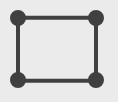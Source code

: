 <mxfile version="25.0.1">
  <diagram name="第 1 页" id="VX8x2q7U5yT6BQhmhuAg">
    <mxGraphModel dx="340" dy="234" grid="1" gridSize="3.937" guides="1" tooltips="1" connect="1" arrows="1" fold="1" page="1" pageScale="1" pageWidth="48" pageHeight="48" background="#EBEBEB" math="0" shadow="0">
      <root>
        <mxCell id="0" />
        <mxCell id="1" parent="0" />
        <mxCell id="0_gwqDR6uOI-ZqowBwxX-2" value="" style="endArrow=oval;html=1;rounded=0;strokeWidth=2;startArrow=oval;startFill=1;endFill=1;strokeColor=#404040;" parent="1" edge="1">
          <mxGeometry width="50" height="50" relative="1" as="geometry">
            <mxPoint x="4" y="39" as="sourcePoint" />
            <mxPoint x="4" y="8" as="targetPoint" />
          </mxGeometry>
        </mxCell>
        <mxCell id="0_gwqDR6uOI-ZqowBwxX-3" value="" style="endArrow=oval;html=1;rounded=0;strokeWidth=2;startArrow=oval;startFill=1;endFill=1;strokeColor=#404040;" parent="1" edge="1">
          <mxGeometry width="50" height="50" relative="1" as="geometry">
            <mxPoint x="43" y="39" as="sourcePoint" />
            <mxPoint x="43" y="8" as="targetPoint" />
          </mxGeometry>
        </mxCell>
        <mxCell id="0_gwqDR6uOI-ZqowBwxX-4" value="" style="endArrow=none;html=1;rounded=0;strokeWidth=2;strokeColor=#404040;" parent="1" edge="1">
          <mxGeometry width="50" height="50" relative="1" as="geometry">
            <mxPoint x="43" y="7.87" as="sourcePoint" />
            <mxPoint x="4" y="7.87" as="targetPoint" />
          </mxGeometry>
        </mxCell>
        <mxCell id="0_gwqDR6uOI-ZqowBwxX-5" value="" style="endArrow=none;html=1;rounded=0;strokeWidth=2;strokeColor=#404040;" parent="1" edge="1">
          <mxGeometry width="50" height="50" relative="1" as="geometry">
            <mxPoint x="43" y="39.37" as="sourcePoint" />
            <mxPoint x="4" y="39.37" as="targetPoint" />
          </mxGeometry>
        </mxCell>
      </root>
    </mxGraphModel>
  </diagram>
</mxfile>
